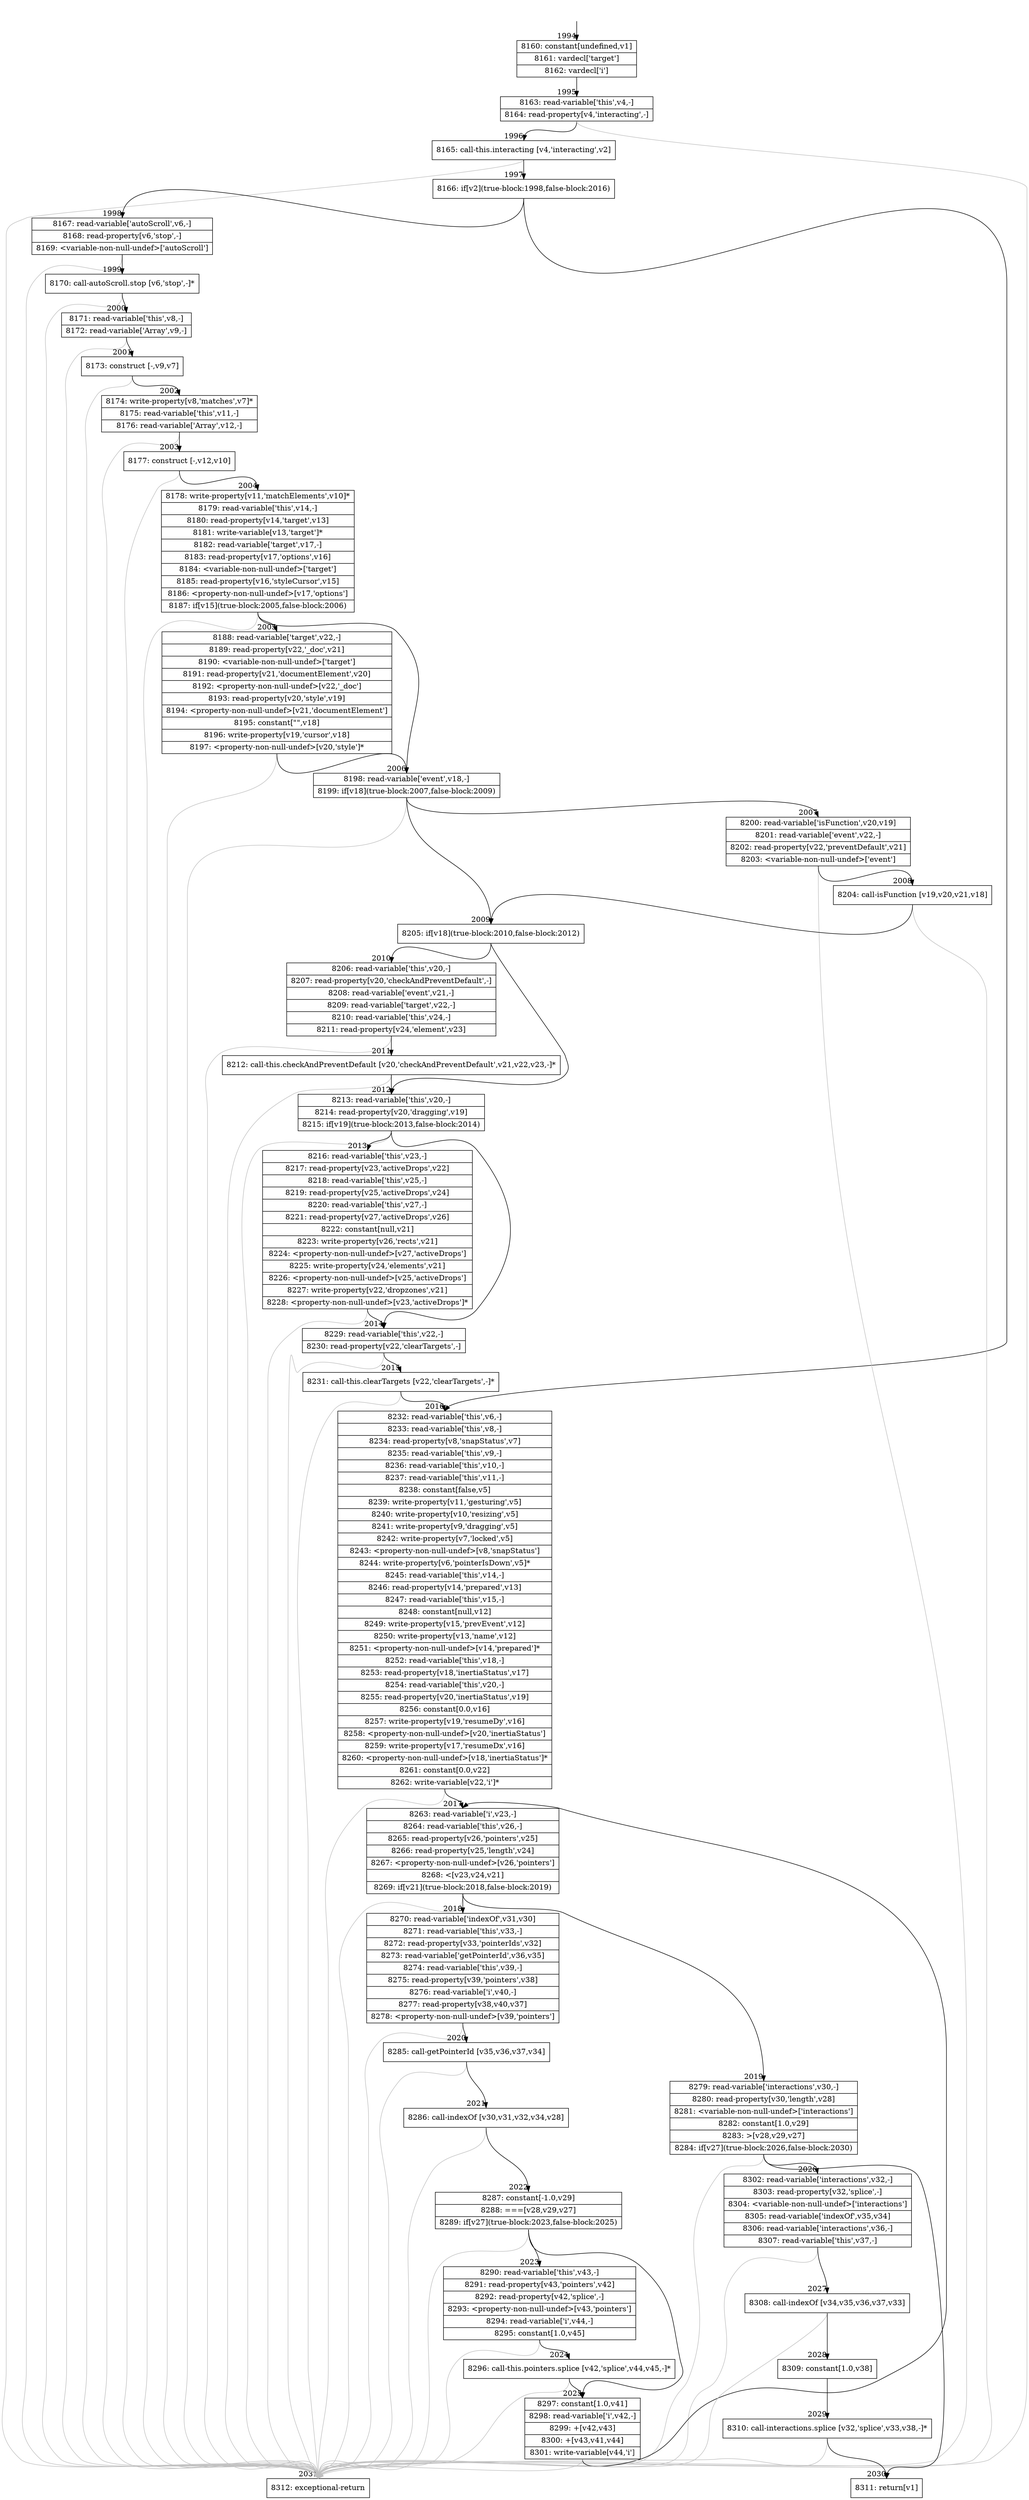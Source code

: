 digraph {
rankdir="TD"
BB_entry97[shape=none,label=""];
BB_entry97 -> BB1994 [tailport=s, headport=n, headlabel="    1994"]
BB1994 [shape=record label="{8160: constant[undefined,v1]|8161: vardecl['target']|8162: vardecl['i']}" ] 
BB1994 -> BB1995 [tailport=s, headport=n, headlabel="      1995"]
BB1995 [shape=record label="{8163: read-variable['this',v4,-]|8164: read-property[v4,'interacting',-]}" ] 
BB1995 -> BB1996 [tailport=s, headport=n, headlabel="      1996"]
BB1995 -> BB2031 [tailport=s, headport=n, color=gray, headlabel="      2031"]
BB1996 [shape=record label="{8165: call-this.interacting [v4,'interacting',v2]}" ] 
BB1996 -> BB1997 [tailport=s, headport=n, headlabel="      1997"]
BB1996 -> BB2031 [tailport=s, headport=n, color=gray]
BB1997 [shape=record label="{8166: if[v2](true-block:1998,false-block:2016)}" ] 
BB1997 -> BB1998 [tailport=s, headport=n, headlabel="      1998"]
BB1997 -> BB2016 [tailport=s, headport=n, headlabel="      2016"]
BB1998 [shape=record label="{8167: read-variable['autoScroll',v6,-]|8168: read-property[v6,'stop',-]|8169: \<variable-non-null-undef\>['autoScroll']}" ] 
BB1998 -> BB1999 [tailport=s, headport=n, headlabel="      1999"]
BB1998 -> BB2031 [tailport=s, headport=n, color=gray]
BB1999 [shape=record label="{8170: call-autoScroll.stop [v6,'stop',-]*}" ] 
BB1999 -> BB2000 [tailport=s, headport=n, headlabel="      2000"]
BB1999 -> BB2031 [tailport=s, headport=n, color=gray]
BB2000 [shape=record label="{8171: read-variable['this',v8,-]|8172: read-variable['Array',v9,-]}" ] 
BB2000 -> BB2001 [tailport=s, headport=n, headlabel="      2001"]
BB2000 -> BB2031 [tailport=s, headport=n, color=gray]
BB2001 [shape=record label="{8173: construct [-,v9,v7]}" ] 
BB2001 -> BB2002 [tailport=s, headport=n, headlabel="      2002"]
BB2001 -> BB2031 [tailport=s, headport=n, color=gray]
BB2002 [shape=record label="{8174: write-property[v8,'matches',v7]*|8175: read-variable['this',v11,-]|8176: read-variable['Array',v12,-]}" ] 
BB2002 -> BB2003 [tailport=s, headport=n, headlabel="      2003"]
BB2002 -> BB2031 [tailport=s, headport=n, color=gray]
BB2003 [shape=record label="{8177: construct [-,v12,v10]}" ] 
BB2003 -> BB2004 [tailport=s, headport=n, headlabel="      2004"]
BB2003 -> BB2031 [tailport=s, headport=n, color=gray]
BB2004 [shape=record label="{8178: write-property[v11,'matchElements',v10]*|8179: read-variable['this',v14,-]|8180: read-property[v14,'target',v13]|8181: write-variable[v13,'target']*|8182: read-variable['target',v17,-]|8183: read-property[v17,'options',v16]|8184: \<variable-non-null-undef\>['target']|8185: read-property[v16,'styleCursor',v15]|8186: \<property-non-null-undef\>[v17,'options']|8187: if[v15](true-block:2005,false-block:2006)}" ] 
BB2004 -> BB2005 [tailport=s, headport=n, headlabel="      2005"]
BB2004 -> BB2006 [tailport=s, headport=n, headlabel="      2006"]
BB2004 -> BB2031 [tailport=s, headport=n, color=gray]
BB2005 [shape=record label="{8188: read-variable['target',v22,-]|8189: read-property[v22,'_doc',v21]|8190: \<variable-non-null-undef\>['target']|8191: read-property[v21,'documentElement',v20]|8192: \<property-non-null-undef\>[v22,'_doc']|8193: read-property[v20,'style',v19]|8194: \<property-non-null-undef\>[v21,'documentElement']|8195: constant[\"\",v18]|8196: write-property[v19,'cursor',v18]|8197: \<property-non-null-undef\>[v20,'style']*}" ] 
BB2005 -> BB2006 [tailport=s, headport=n]
BB2005 -> BB2031 [tailport=s, headport=n, color=gray]
BB2006 [shape=record label="{8198: read-variable['event',v18,-]|8199: if[v18](true-block:2007,false-block:2009)}" ] 
BB2006 -> BB2009 [tailport=s, headport=n, headlabel="      2009"]
BB2006 -> BB2007 [tailport=s, headport=n, headlabel="      2007"]
BB2006 -> BB2031 [tailport=s, headport=n, color=gray]
BB2007 [shape=record label="{8200: read-variable['isFunction',v20,v19]|8201: read-variable['event',v22,-]|8202: read-property[v22,'preventDefault',v21]|8203: \<variable-non-null-undef\>['event']}" ] 
BB2007 -> BB2008 [tailport=s, headport=n, headlabel="      2008"]
BB2007 -> BB2031 [tailport=s, headport=n, color=gray]
BB2008 [shape=record label="{8204: call-isFunction [v19,v20,v21,v18]}" ] 
BB2008 -> BB2009 [tailport=s, headport=n]
BB2008 -> BB2031 [tailport=s, headport=n, color=gray]
BB2009 [shape=record label="{8205: if[v18](true-block:2010,false-block:2012)}" ] 
BB2009 -> BB2010 [tailport=s, headport=n, headlabel="      2010"]
BB2009 -> BB2012 [tailport=s, headport=n, headlabel="      2012"]
BB2010 [shape=record label="{8206: read-variable['this',v20,-]|8207: read-property[v20,'checkAndPreventDefault',-]|8208: read-variable['event',v21,-]|8209: read-variable['target',v22,-]|8210: read-variable['this',v24,-]|8211: read-property[v24,'element',v23]}" ] 
BB2010 -> BB2011 [tailport=s, headport=n, headlabel="      2011"]
BB2010 -> BB2031 [tailport=s, headport=n, color=gray]
BB2011 [shape=record label="{8212: call-this.checkAndPreventDefault [v20,'checkAndPreventDefault',v21,v22,v23,-]*}" ] 
BB2011 -> BB2012 [tailport=s, headport=n]
BB2011 -> BB2031 [tailport=s, headport=n, color=gray]
BB2012 [shape=record label="{8213: read-variable['this',v20,-]|8214: read-property[v20,'dragging',v19]|8215: if[v19](true-block:2013,false-block:2014)}" ] 
BB2012 -> BB2013 [tailport=s, headport=n, headlabel="      2013"]
BB2012 -> BB2014 [tailport=s, headport=n, headlabel="      2014"]
BB2012 -> BB2031 [tailport=s, headport=n, color=gray]
BB2013 [shape=record label="{8216: read-variable['this',v23,-]|8217: read-property[v23,'activeDrops',v22]|8218: read-variable['this',v25,-]|8219: read-property[v25,'activeDrops',v24]|8220: read-variable['this',v27,-]|8221: read-property[v27,'activeDrops',v26]|8222: constant[null,v21]|8223: write-property[v26,'rects',v21]|8224: \<property-non-null-undef\>[v27,'activeDrops']|8225: write-property[v24,'elements',v21]|8226: \<property-non-null-undef\>[v25,'activeDrops']|8227: write-property[v22,'dropzones',v21]|8228: \<property-non-null-undef\>[v23,'activeDrops']*}" ] 
BB2013 -> BB2014 [tailport=s, headport=n]
BB2013 -> BB2031 [tailport=s, headport=n, color=gray]
BB2014 [shape=record label="{8229: read-variable['this',v22,-]|8230: read-property[v22,'clearTargets',-]}" ] 
BB2014 -> BB2015 [tailport=s, headport=n, headlabel="      2015"]
BB2014 -> BB2031 [tailport=s, headport=n, color=gray]
BB2015 [shape=record label="{8231: call-this.clearTargets [v22,'clearTargets',-]*}" ] 
BB2015 -> BB2016 [tailport=s, headport=n]
BB2015 -> BB2031 [tailport=s, headport=n, color=gray]
BB2016 [shape=record label="{8232: read-variable['this',v6,-]|8233: read-variable['this',v8,-]|8234: read-property[v8,'snapStatus',v7]|8235: read-variable['this',v9,-]|8236: read-variable['this',v10,-]|8237: read-variable['this',v11,-]|8238: constant[false,v5]|8239: write-property[v11,'gesturing',v5]|8240: write-property[v10,'resizing',v5]|8241: write-property[v9,'dragging',v5]|8242: write-property[v7,'locked',v5]|8243: \<property-non-null-undef\>[v8,'snapStatus']|8244: write-property[v6,'pointerIsDown',v5]*|8245: read-variable['this',v14,-]|8246: read-property[v14,'prepared',v13]|8247: read-variable['this',v15,-]|8248: constant[null,v12]|8249: write-property[v15,'prevEvent',v12]|8250: write-property[v13,'name',v12]|8251: \<property-non-null-undef\>[v14,'prepared']*|8252: read-variable['this',v18,-]|8253: read-property[v18,'inertiaStatus',v17]|8254: read-variable['this',v20,-]|8255: read-property[v20,'inertiaStatus',v19]|8256: constant[0.0,v16]|8257: write-property[v19,'resumeDy',v16]|8258: \<property-non-null-undef\>[v20,'inertiaStatus']|8259: write-property[v17,'resumeDx',v16]|8260: \<property-non-null-undef\>[v18,'inertiaStatus']*|8261: constant[0.0,v22]|8262: write-variable[v22,'i']*}" ] 
BB2016 -> BB2017 [tailport=s, headport=n, headlabel="      2017"]
BB2016 -> BB2031 [tailport=s, headport=n, color=gray]
BB2017 [shape=record label="{8263: read-variable['i',v23,-]|8264: read-variable['this',v26,-]|8265: read-property[v26,'pointers',v25]|8266: read-property[v25,'length',v24]|8267: \<property-non-null-undef\>[v26,'pointers']|8268: \<[v23,v24,v21]|8269: if[v21](true-block:2018,false-block:2019)}" ] 
BB2017 -> BB2018 [tailport=s, headport=n, headlabel="      2018"]
BB2017 -> BB2019 [tailport=s, headport=n, headlabel="      2019"]
BB2017 -> BB2031 [tailport=s, headport=n, color=gray]
BB2018 [shape=record label="{8270: read-variable['indexOf',v31,v30]|8271: read-variable['this',v33,-]|8272: read-property[v33,'pointerIds',v32]|8273: read-variable['getPointerId',v36,v35]|8274: read-variable['this',v39,-]|8275: read-property[v39,'pointers',v38]|8276: read-variable['i',v40,-]|8277: read-property[v38,v40,v37]|8278: \<property-non-null-undef\>[v39,'pointers']}" ] 
BB2018 -> BB2020 [tailport=s, headport=n, headlabel="      2020"]
BB2018 -> BB2031 [tailport=s, headport=n, color=gray]
BB2019 [shape=record label="{8279: read-variable['interactions',v30,-]|8280: read-property[v30,'length',v28]|8281: \<variable-non-null-undef\>['interactions']|8282: constant[1.0,v29]|8283: \>[v28,v29,v27]|8284: if[v27](true-block:2026,false-block:2030)}" ] 
BB2019 -> BB2026 [tailport=s, headport=n, headlabel="      2026"]
BB2019 -> BB2030 [tailport=s, headport=n, headlabel="      2030"]
BB2019 -> BB2031 [tailport=s, headport=n, color=gray]
BB2020 [shape=record label="{8285: call-getPointerId [v35,v36,v37,v34]}" ] 
BB2020 -> BB2021 [tailport=s, headport=n, headlabel="      2021"]
BB2020 -> BB2031 [tailport=s, headport=n, color=gray]
BB2021 [shape=record label="{8286: call-indexOf [v30,v31,v32,v34,v28]}" ] 
BB2021 -> BB2022 [tailport=s, headport=n, headlabel="      2022"]
BB2021 -> BB2031 [tailport=s, headport=n, color=gray]
BB2022 [shape=record label="{8287: constant[-1.0,v29]|8288: ===[v28,v29,v27]|8289: if[v27](true-block:2023,false-block:2025)}" ] 
BB2022 -> BB2023 [tailport=s, headport=n, headlabel="      2023"]
BB2022 -> BB2025 [tailport=s, headport=n, headlabel="      2025"]
BB2022 -> BB2031 [tailport=s, headport=n, color=gray]
BB2023 [shape=record label="{8290: read-variable['this',v43,-]|8291: read-property[v43,'pointers',v42]|8292: read-property[v42,'splice',-]|8293: \<property-non-null-undef\>[v43,'pointers']|8294: read-variable['i',v44,-]|8295: constant[1.0,v45]}" ] 
BB2023 -> BB2024 [tailport=s, headport=n, headlabel="      2024"]
BB2023 -> BB2031 [tailport=s, headport=n, color=gray]
BB2024 [shape=record label="{8296: call-this.pointers.splice [v42,'splice',v44,v45,-]*}" ] 
BB2024 -> BB2025 [tailport=s, headport=n]
BB2024 -> BB2031 [tailport=s, headport=n, color=gray]
BB2025 [shape=record label="{8297: constant[1.0,v41]|8298: read-variable['i',v42,-]|8299: +[v42,v43]|8300: +[v43,v41,v44]|8301: write-variable[v44,'i']}" ] 
BB2025 -> BB2017 [tailport=s, headport=n]
BB2025 -> BB2031 [tailport=s, headport=n, color=gray]
BB2026 [shape=record label="{8302: read-variable['interactions',v32,-]|8303: read-property[v32,'splice',-]|8304: \<variable-non-null-undef\>['interactions']|8305: read-variable['indexOf',v35,v34]|8306: read-variable['interactions',v36,-]|8307: read-variable['this',v37,-]}" ] 
BB2026 -> BB2027 [tailport=s, headport=n, headlabel="      2027"]
BB2026 -> BB2031 [tailport=s, headport=n, color=gray]
BB2027 [shape=record label="{8308: call-indexOf [v34,v35,v36,v37,v33]}" ] 
BB2027 -> BB2028 [tailport=s, headport=n, headlabel="      2028"]
BB2027 -> BB2031 [tailport=s, headport=n, color=gray]
BB2028 [shape=record label="{8309: constant[1.0,v38]}" ] 
BB2028 -> BB2029 [tailport=s, headport=n, headlabel="      2029"]
BB2029 [shape=record label="{8310: call-interactions.splice [v32,'splice',v33,v38,-]*}" ] 
BB2029 -> BB2030 [tailport=s, headport=n]
BB2029 -> BB2031 [tailport=s, headport=n, color=gray]
BB2030 [shape=record label="{8311: return[v1]}" ] 
BB2031 [shape=record label="{8312: exceptional-return}" ] 
//#$~ 2619
}

